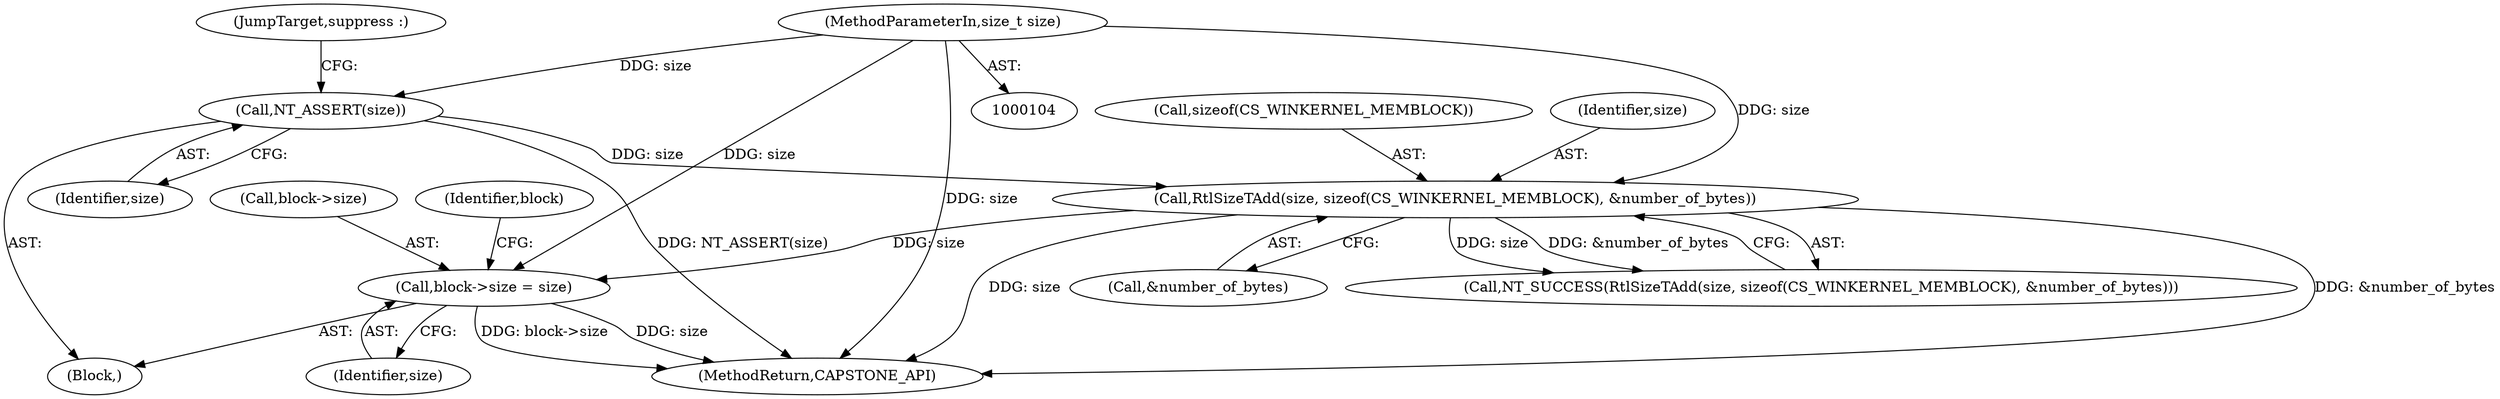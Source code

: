 digraph "0_capstone_6fe86eef621b9849f51a5e1e5d73258a93440403@pointer" {
"1000144" [label="(Call,block->size = size)"];
"1000121" [label="(Call,RtlSizeTAdd(size, sizeof(CS_WINKERNEL_MEMBLOCK), &number_of_bytes))"];
"1000107" [label="(Call,NT_ASSERT(size))"];
"1000105" [label="(MethodParameterIn,size_t size)"];
"1000125" [label="(Call,&number_of_bytes)"];
"1000145" [label="(Call,block->size)"];
"1000107" [label="(Call,NT_ASSERT(size))"];
"1000148" [label="(Identifier,size)"];
"1000109" [label="(JumpTarget,suppress :)"];
"1000120" [label="(Call,NT_SUCCESS(RtlSizeTAdd(size, sizeof(CS_WINKERNEL_MEMBLOCK), &number_of_bytes)))"];
"1000108" [label="(Identifier,size)"];
"1000121" [label="(Call,RtlSizeTAdd(size, sizeof(CS_WINKERNEL_MEMBLOCK), &number_of_bytes))"];
"1000123" [label="(Call,sizeof(CS_WINKERNEL_MEMBLOCK))"];
"1000122" [label="(Identifier,size)"];
"1000151" [label="(Identifier,block)"];
"1000144" [label="(Call,block->size = size)"];
"1000105" [label="(MethodParameterIn,size_t size)"];
"1000106" [label="(Block,)"];
"1000153" [label="(MethodReturn,CAPSTONE_API)"];
"1000144" -> "1000106"  [label="AST: "];
"1000144" -> "1000148"  [label="CFG: "];
"1000145" -> "1000144"  [label="AST: "];
"1000148" -> "1000144"  [label="AST: "];
"1000151" -> "1000144"  [label="CFG: "];
"1000144" -> "1000153"  [label="DDG: size"];
"1000144" -> "1000153"  [label="DDG: block->size"];
"1000121" -> "1000144"  [label="DDG: size"];
"1000105" -> "1000144"  [label="DDG: size"];
"1000121" -> "1000120"  [label="AST: "];
"1000121" -> "1000125"  [label="CFG: "];
"1000122" -> "1000121"  [label="AST: "];
"1000123" -> "1000121"  [label="AST: "];
"1000125" -> "1000121"  [label="AST: "];
"1000120" -> "1000121"  [label="CFG: "];
"1000121" -> "1000153"  [label="DDG: &number_of_bytes"];
"1000121" -> "1000153"  [label="DDG: size"];
"1000121" -> "1000120"  [label="DDG: size"];
"1000121" -> "1000120"  [label="DDG: &number_of_bytes"];
"1000107" -> "1000121"  [label="DDG: size"];
"1000105" -> "1000121"  [label="DDG: size"];
"1000107" -> "1000106"  [label="AST: "];
"1000107" -> "1000108"  [label="CFG: "];
"1000108" -> "1000107"  [label="AST: "];
"1000109" -> "1000107"  [label="CFG: "];
"1000107" -> "1000153"  [label="DDG: NT_ASSERT(size)"];
"1000105" -> "1000107"  [label="DDG: size"];
"1000105" -> "1000104"  [label="AST: "];
"1000105" -> "1000153"  [label="DDG: size"];
}
